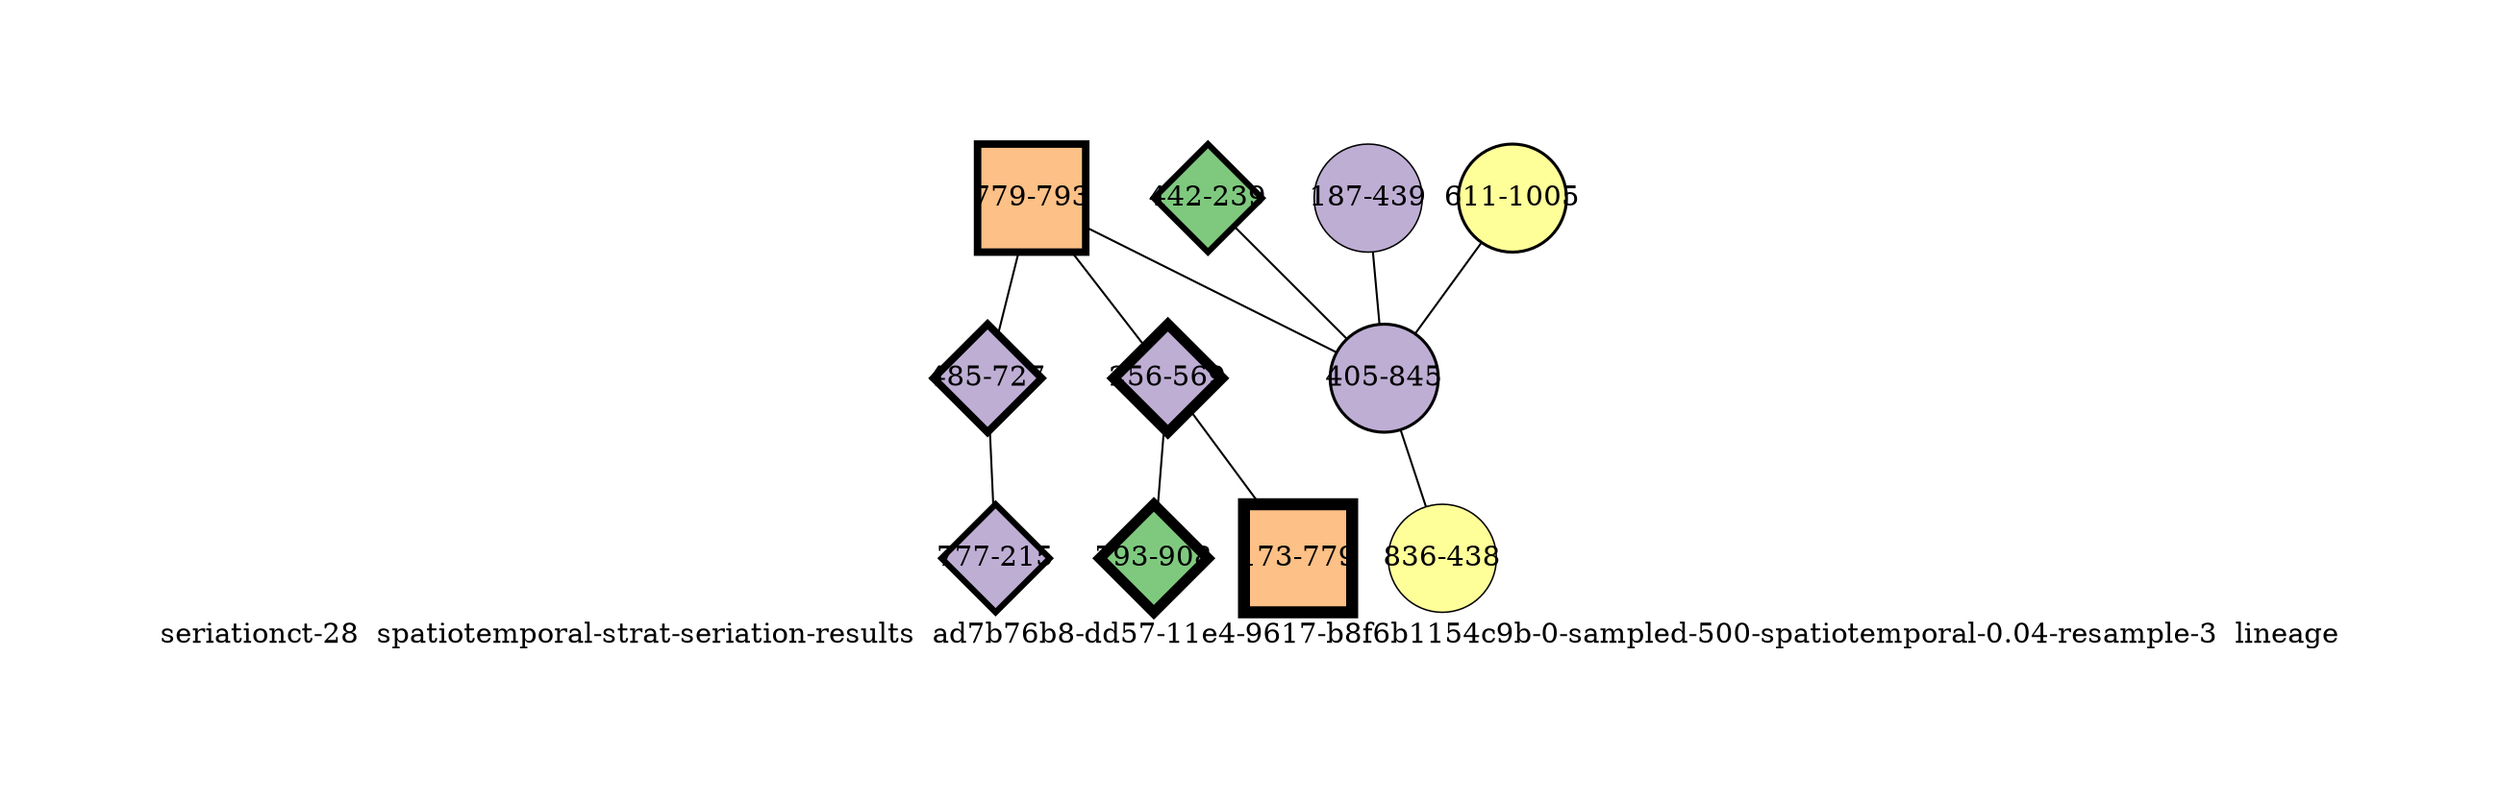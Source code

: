 strict graph "seriationct-28  spatiotemporal-strat-seriation-results  ad7b76b8-dd57-11e4-9617-b8f6b1154c9b-0-sampled-500-spatiotemporal-0.04-resample-3  lineage" {
labelloc=b;
ratio=auto;
pad="1.0";
label="seriationct-28  spatiotemporal-strat-seriation-results  ad7b76b8-dd57-11e4-9617-b8f6b1154c9b-0-sampled-500-spatiotemporal-0.04-resample-3  lineage";
node [width="0.75", style=filled, fixedsize=true, height="0.75", shape=circle, label=""];
0 [xCoordinate="793.0", appears_in_slice=5, yCoordinate="779.0", colorscheme=accent8, lineage_id=1, short_label="779-793", label="779-793", shape=square, cluster_id=2, fillcolor=3, size="500.0", id=0, penwidth="3.75"];
1 [xCoordinate="727.0", appears_in_slice=5, yCoordinate="485.0", colorscheme=accent8, lineage_id=2, short_label="485-727", label="485-727", shape=diamond, cluster_id=1, fillcolor=2, size="500.0", id=1, penwidth="3.75"];
2 [xCoordinate="569.0", appears_in_slice=7, yCoordinate="256.0", colorscheme=accent8, lineage_id=2, short_label="256-569", label="256-569", shape=diamond, cluster_id=1, fillcolor=2, size="500.0", id=2, penwidth="5.25"];
3 [xCoordinate="908.0", appears_in_slice=7, yCoordinate="793.0", colorscheme=accent8, lineage_id=2, short_label="793-908", label="793-908", shape=diamond, cluster_id=0, fillcolor=1, size="500.0", id=3, penwidth="5.25"];
4 [xCoordinate="239.0", appears_in_slice=4, yCoordinate="442.0", colorscheme=accent8, lineage_id=2, short_label="442-239", label="442-239", shape=diamond, cluster_id=0, fillcolor=1, size="500.0", id=4, penwidth="3.0"];
5 [xCoordinate="439.0", appears_in_slice=1, yCoordinate="187.0", colorscheme=accent8, lineage_id=0, short_label="187-439", label="187-439", shape=circle, cluster_id=1, fillcolor=2, size="500.0", id=5, penwidth="0.75"];
6 [xCoordinate="1005.0", appears_in_slice=2, yCoordinate="611.0", colorscheme=accent8, lineage_id=0, short_label="611-1005", label="611-1005", shape=circle, cluster_id=3, fillcolor=4, size="500.0", id=6, penwidth="1.5"];
7 [xCoordinate="845.0", appears_in_slice=2, yCoordinate="405.0", colorscheme=accent8, lineage_id=0, short_label="405-845", label="405-845", shape=circle, cluster_id=1, fillcolor=2, size="500.0", id=7, penwidth="1.5"];
8 [xCoordinate="215.0", appears_in_slice=4, yCoordinate="777.0", colorscheme=accent8, lineage_id=2, short_label="777-215", label="777-215", shape=diamond, cluster_id=1, fillcolor=2, size="500.0", id=8, penwidth="3.0"];
9 [xCoordinate="438.0", appears_in_slice=1, yCoordinate="836.0", colorscheme=accent8, lineage_id=0, short_label="836-438", label="836-438", shape=circle, cluster_id=3, fillcolor=4, size="500.0", id=9, penwidth="0.75"];
10 [xCoordinate="779.0", appears_in_slice=8, yCoordinate="173.0", colorscheme=accent8, lineage_id=1, short_label="173-779", label="173-779", shape=square, cluster_id=2, fillcolor=3, size="500.0", id=10, penwidth="6.0"];
0 -- 1  [inverseweight="3.79835703414", weight="0.26327172275"];
0 -- 2  [inverseweight="4.02519608214", weight="0.24843510219"];
0 -- 7  [inverseweight="3.90792000038", weight="0.255890601625"];
1 -- 8  [inverseweight="3.74052044135", weight="0.267342476984"];
2 -- 10  [inverseweight="2.9522297164", weight="0.338727028741"];
2 -- 3  [inverseweight="3.88637555246", weight="0.257309152577"];
4 -- 7  [inverseweight="3.18039389455", weight="0.314426461991"];
5 -- 7  [inverseweight="3.78332174378", weight="0.264317990307"];
6 -- 7  [inverseweight="3.96625585435", weight="0.252126952149"];
7 -- 9  [inverseweight="3.5079298686", weight="0.285068412842"];
}
